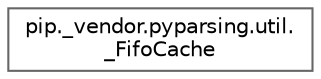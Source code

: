 digraph "Graphical Class Hierarchy"
{
 // LATEX_PDF_SIZE
  bgcolor="transparent";
  edge [fontname=Helvetica,fontsize=10,labelfontname=Helvetica,labelfontsize=10];
  node [fontname=Helvetica,fontsize=10,shape=box,height=0.2,width=0.4];
  rankdir="LR";
  Node0 [id="Node000000",label="pip._vendor.pyparsing.util.\l_FifoCache",height=0.2,width=0.4,color="grey40", fillcolor="white", style="filled",URL="$d6/d76/classpip_1_1__vendor_1_1pyparsing_1_1util_1_1__FifoCache.html",tooltip=" "];
}
